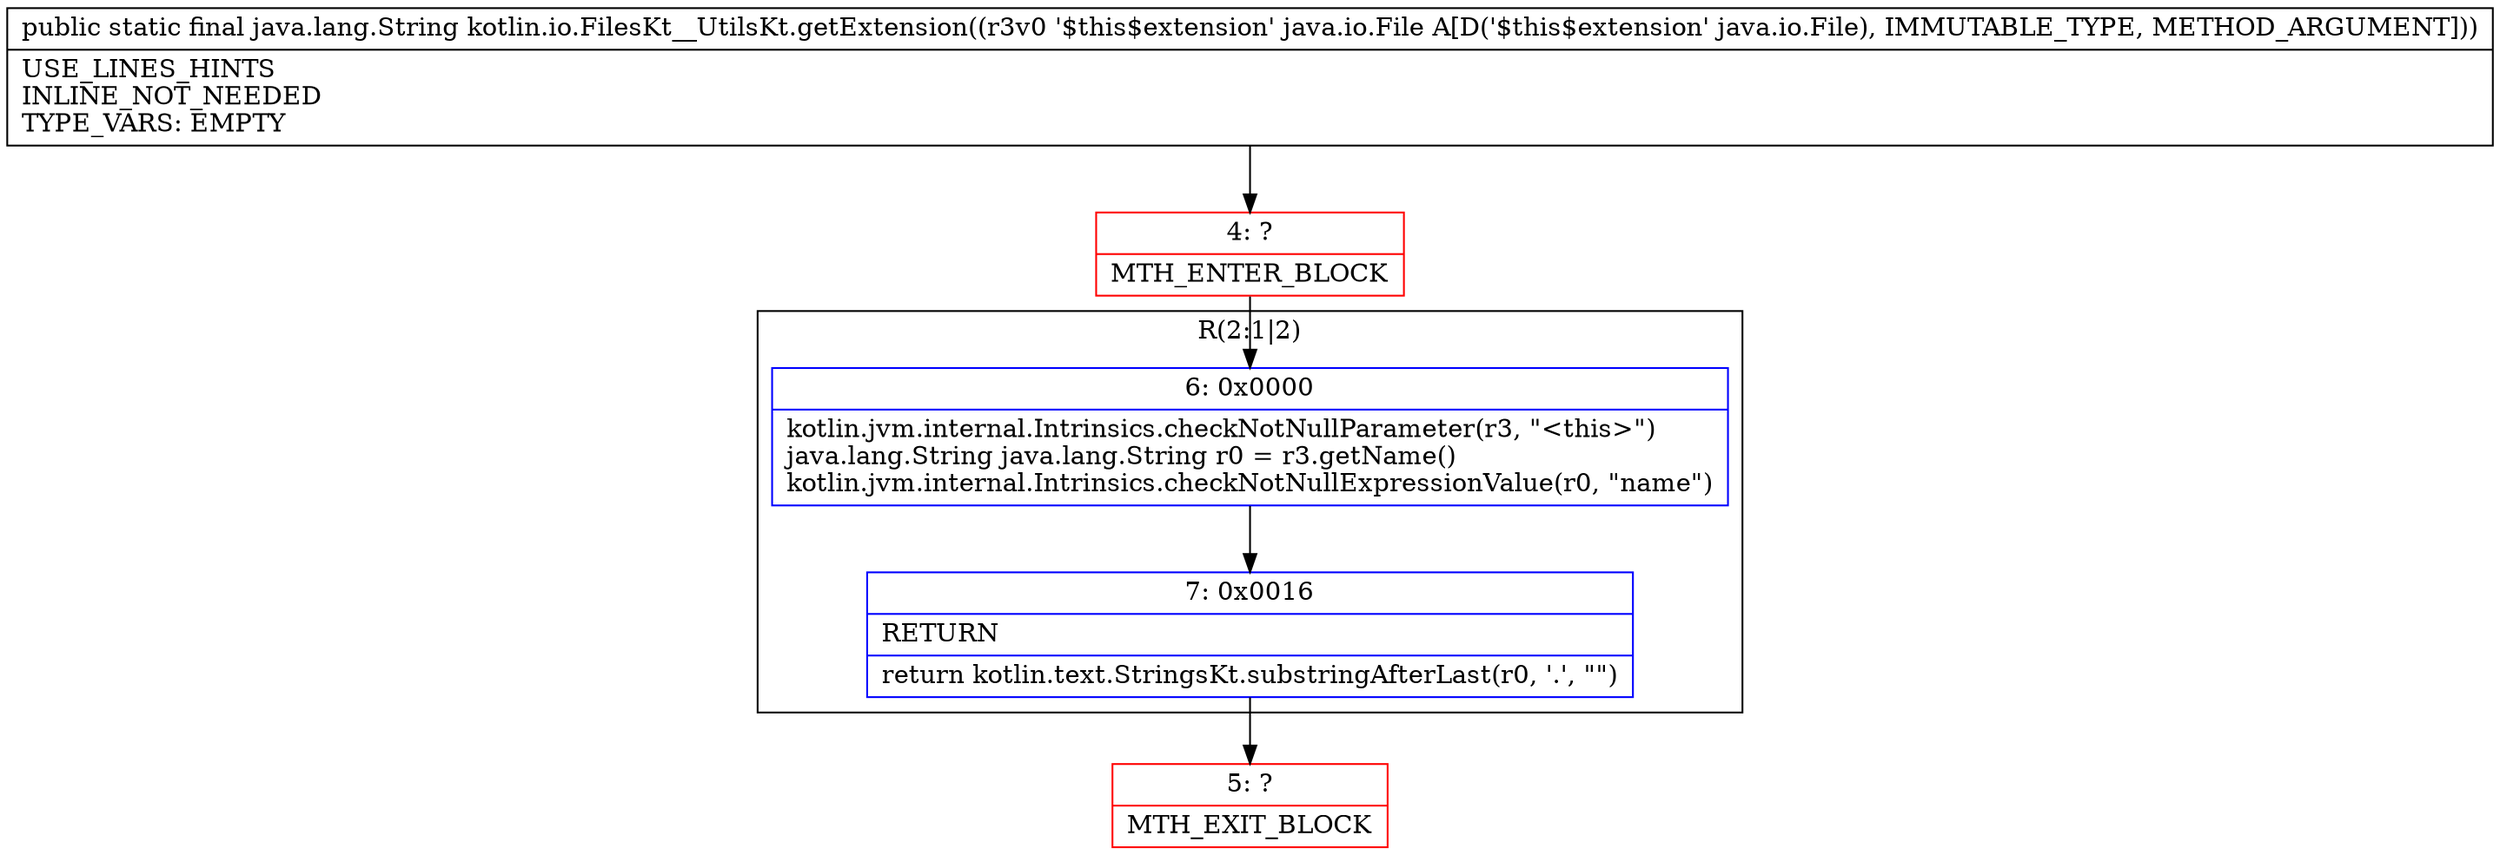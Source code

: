 digraph "CFG forkotlin.io.FilesKt__UtilsKt.getExtension(Ljava\/io\/File;)Ljava\/lang\/String;" {
subgraph cluster_Region_702267189 {
label = "R(2:1|2)";
node [shape=record,color=blue];
Node_6 [shape=record,label="{6\:\ 0x0000|kotlin.jvm.internal.Intrinsics.checkNotNullParameter(r3, \"\<this\>\")\ljava.lang.String java.lang.String r0 = r3.getName()\lkotlin.jvm.internal.Intrinsics.checkNotNullExpressionValue(r0, \"name\")\l}"];
Node_7 [shape=record,label="{7\:\ 0x0016|RETURN\l|return kotlin.text.StringsKt.substringAfterLast(r0, '.', \"\")\l}"];
}
Node_4 [shape=record,color=red,label="{4\:\ ?|MTH_ENTER_BLOCK\l}"];
Node_5 [shape=record,color=red,label="{5\:\ ?|MTH_EXIT_BLOCK\l}"];
MethodNode[shape=record,label="{public static final java.lang.String kotlin.io.FilesKt__UtilsKt.getExtension((r3v0 '$this$extension' java.io.File A[D('$this$extension' java.io.File), IMMUTABLE_TYPE, METHOD_ARGUMENT]))  | USE_LINES_HINTS\lINLINE_NOT_NEEDED\lTYPE_VARS: EMPTY\l}"];
MethodNode -> Node_4;Node_6 -> Node_7;
Node_7 -> Node_5;
Node_4 -> Node_6;
}

